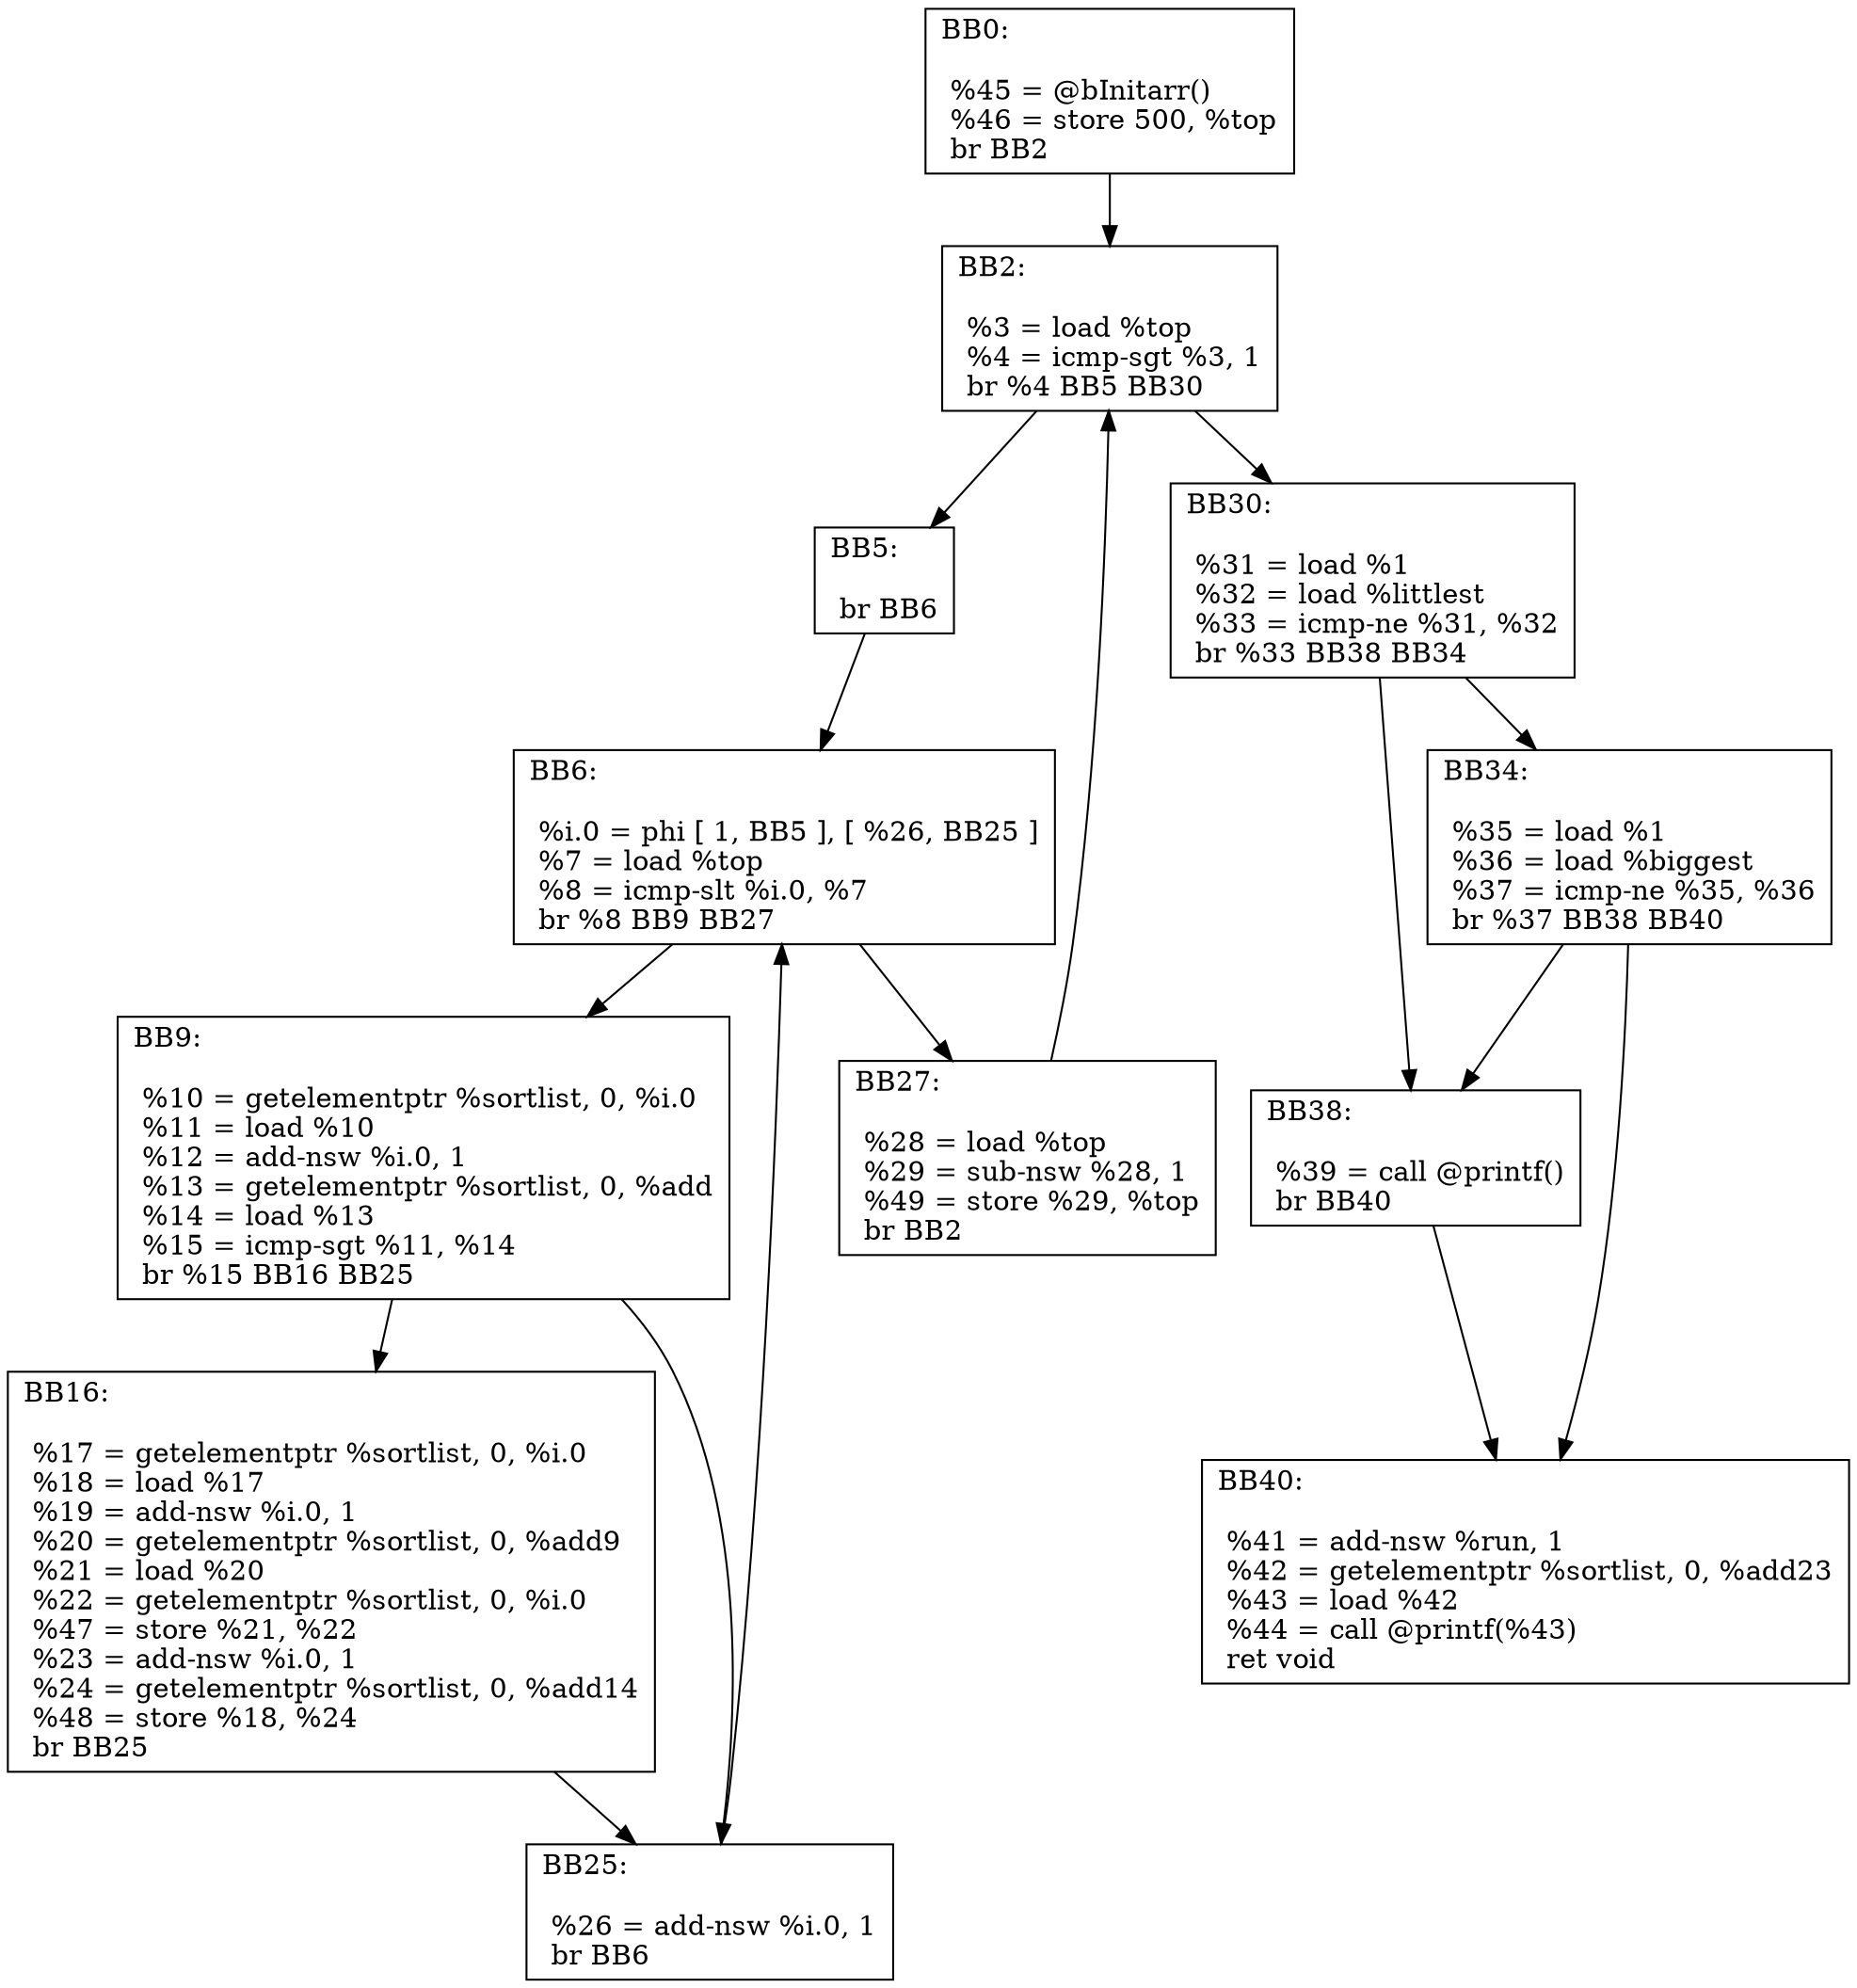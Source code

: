 digraph "CFG for 'Bubble' function" {
	AA0 [shape=record, label="{BB0:\l\l  %45 = @bInitarr()\l %46 = store 500,  %top\l br  BB2\l}"];
	AA0 -> AA2
	AA2 [shape=record, label="{BB2:\l\l  %3 = load %top\l %4 = icmp-sgt %3,  1\l br %4 BB5 BB30\l}"];
	AA2 -> AA5
	AA2 -> AA30
	AA5 [shape=record, label="{BB5:\l\l  br  BB6\l}"];
	AA5 -> AA6
	AA6 [shape=record, label="{BB6:\l\l  %i.0 = phi [ 1, BB5 ], [  %26, BB25 ]\l %7 = load %top\l %8 = icmp-slt %i.0,  %7\l br %8 BB9 BB27\l}"];
	AA6 -> AA9
	AA6 -> AA27
	AA9 [shape=record, label="{BB9:\l\l  %10 = getelementptr %sortlist,  0,  %i.0\l %11 = load %10\l %12 = add-nsw %i.0,  1\l %13 = getelementptr %sortlist,  0,  %add\l %14 = load %13\l %15 = icmp-sgt %11,  %14\l br %15 BB16 BB25\l}"];
	AA9 -> AA16
	AA9 -> AA25
	AA16 [shape=record, label="{BB16:\l\l  %17 = getelementptr %sortlist,  0,  %i.0\l %18 = load %17\l %19 = add-nsw %i.0,  1\l %20 = getelementptr %sortlist,  0,  %add9\l %21 = load %20\l %22 = getelementptr %sortlist,  0,  %i.0\l %47 = store %21,  %22\l %23 = add-nsw %i.0,  1\l %24 = getelementptr %sortlist,  0,  %add14\l %48 = store %18,  %24\l br  BB25\l}"];
	AA16 -> AA25
	AA25 [shape=record, label="{BB25:\l\l  %26 = add-nsw %i.0,  1\l br  BB6\l}"];
	AA25 -> AA6
	AA27 [shape=record, label="{BB27:\l\l  %28 = load %top\l %29 = sub-nsw %28,  1\l %49 = store %29,  %top\l br  BB2\l}"];
	AA27 -> AA2
	AA30 [shape=record, label="{BB30:\l\l  %31 = load %1\l %32 = load %littlest\l %33 = icmp-ne %31,  %32\l br %33 BB38 BB34\l}"];
	AA30 -> AA38
	AA30 -> AA34
	AA34 [shape=record, label="{BB34:\l\l  %35 = load %1\l %36 = load %biggest\l %37 = icmp-ne %35,  %36\l br %37 BB38 BB40\l}"];
	AA34 -> AA38
	AA34 -> AA40
	AA38 [shape=record, label="{BB38:\l\l  %39 = call @printf()\l br  BB40\l}"];
	AA38 -> AA40
	AA40 [shape=record, label="{BB40:\l\l  %41 = add-nsw %run,  1\l %42 = getelementptr %sortlist,  0,  %add23\l %43 = load %42\l %44 = call @printf(%43)\l ret void\l}"];
}
